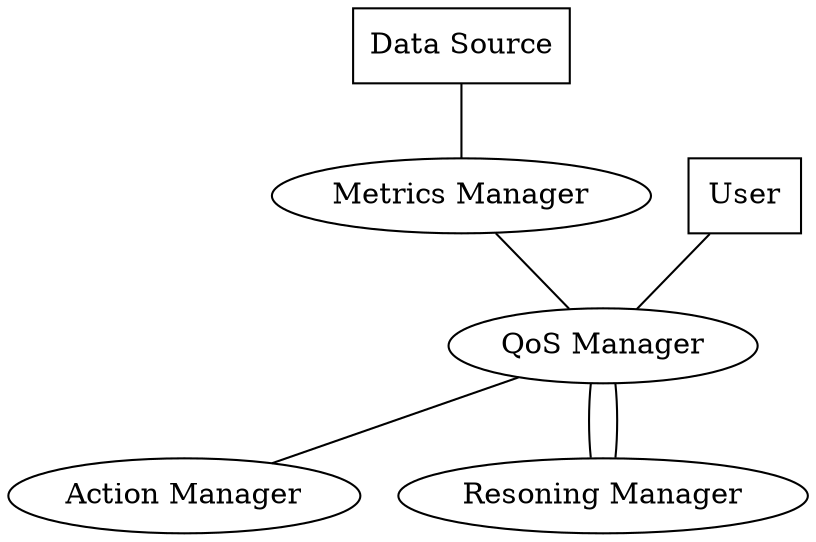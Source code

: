 graph foreman_concept {
	ds [
		shape = "box",
		label="Data Source"
	];

	user [
		shape = "box",
		label="User"
	];


	tsdb [
		shape = "ellipse",
		label="Metrics Manager"
	];

	qos [
		shape = "ellipse",
		label="QoS Manager"
	];

	action [
		shape = "ellipse",
		label="Action Manager"
	];

	reasoing [
		shape = "ellipse",
		label="Resoning Manager"
	];

	ds -- tsdb;
	user -- qos;

	tsdb -- qos;
	qos -- action;
	qos -- reasoing;
	reasoing -- qos;
}